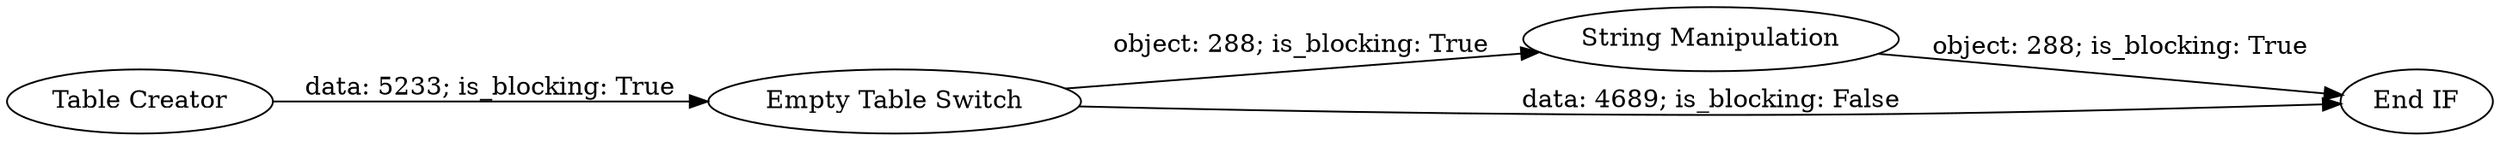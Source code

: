 digraph {
	"-1984833424498926143_28" [label="String Manipulation"]
	"-1984833424498926143_30" [label="End IF"]
	"-1984833424498926143_26" [label="Empty Table Switch"]
	"-1984833424498926143_27" [label="Table Creator"]
	"-1984833424498926143_27" -> "-1984833424498926143_26" [label="data: 5233; is_blocking: True"]
	"-1984833424498926143_26" -> "-1984833424498926143_30" [label="data: 4689; is_blocking: False"]
	"-1984833424498926143_28" -> "-1984833424498926143_30" [label="object: 288; is_blocking: True"]
	"-1984833424498926143_26" -> "-1984833424498926143_28" [label="object: 288; is_blocking: True"]
	rankdir=LR
}

